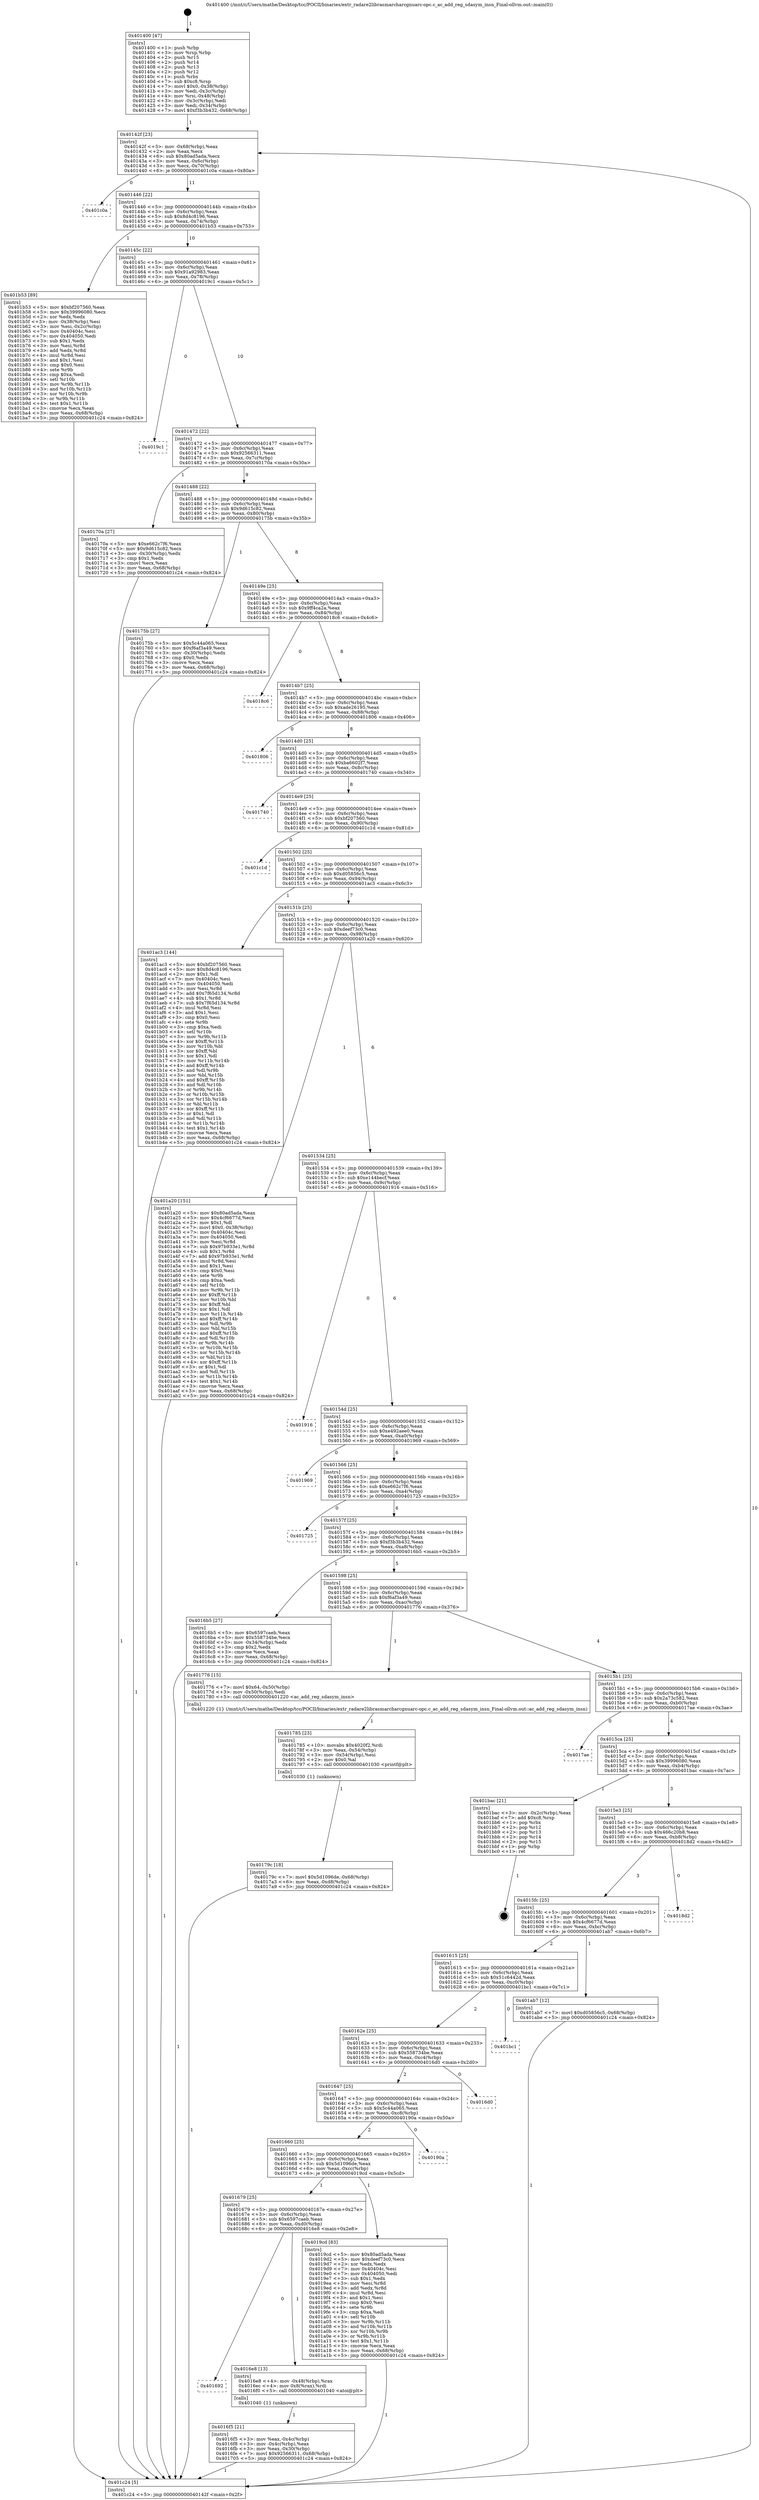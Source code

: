 digraph "0x401400" {
  label = "0x401400 (/mnt/c/Users/mathe/Desktop/tcc/POCII/binaries/extr_radare2librasmarcharcgnuarc-opc.c_ac_add_reg_sdasym_insn_Final-ollvm.out::main(0))"
  labelloc = "t"
  node[shape=record]

  Entry [label="",width=0.3,height=0.3,shape=circle,fillcolor=black,style=filled]
  "0x40142f" [label="{
     0x40142f [23]\l
     | [instrs]\l
     &nbsp;&nbsp;0x40142f \<+3\>: mov -0x68(%rbp),%eax\l
     &nbsp;&nbsp;0x401432 \<+2\>: mov %eax,%ecx\l
     &nbsp;&nbsp;0x401434 \<+6\>: sub $0x80ad5ada,%ecx\l
     &nbsp;&nbsp;0x40143a \<+3\>: mov %eax,-0x6c(%rbp)\l
     &nbsp;&nbsp;0x40143d \<+3\>: mov %ecx,-0x70(%rbp)\l
     &nbsp;&nbsp;0x401440 \<+6\>: je 0000000000401c0a \<main+0x80a\>\l
  }"]
  "0x401c0a" [label="{
     0x401c0a\l
  }", style=dashed]
  "0x401446" [label="{
     0x401446 [22]\l
     | [instrs]\l
     &nbsp;&nbsp;0x401446 \<+5\>: jmp 000000000040144b \<main+0x4b\>\l
     &nbsp;&nbsp;0x40144b \<+3\>: mov -0x6c(%rbp),%eax\l
     &nbsp;&nbsp;0x40144e \<+5\>: sub $0x8d4c8196,%eax\l
     &nbsp;&nbsp;0x401453 \<+3\>: mov %eax,-0x74(%rbp)\l
     &nbsp;&nbsp;0x401456 \<+6\>: je 0000000000401b53 \<main+0x753\>\l
  }"]
  Exit [label="",width=0.3,height=0.3,shape=circle,fillcolor=black,style=filled,peripheries=2]
  "0x401b53" [label="{
     0x401b53 [89]\l
     | [instrs]\l
     &nbsp;&nbsp;0x401b53 \<+5\>: mov $0xbf207560,%eax\l
     &nbsp;&nbsp;0x401b58 \<+5\>: mov $0x39996080,%ecx\l
     &nbsp;&nbsp;0x401b5d \<+2\>: xor %edx,%edx\l
     &nbsp;&nbsp;0x401b5f \<+3\>: mov -0x38(%rbp),%esi\l
     &nbsp;&nbsp;0x401b62 \<+3\>: mov %esi,-0x2c(%rbp)\l
     &nbsp;&nbsp;0x401b65 \<+7\>: mov 0x40404c,%esi\l
     &nbsp;&nbsp;0x401b6c \<+7\>: mov 0x404050,%edi\l
     &nbsp;&nbsp;0x401b73 \<+3\>: sub $0x1,%edx\l
     &nbsp;&nbsp;0x401b76 \<+3\>: mov %esi,%r8d\l
     &nbsp;&nbsp;0x401b79 \<+3\>: add %edx,%r8d\l
     &nbsp;&nbsp;0x401b7c \<+4\>: imul %r8d,%esi\l
     &nbsp;&nbsp;0x401b80 \<+3\>: and $0x1,%esi\l
     &nbsp;&nbsp;0x401b83 \<+3\>: cmp $0x0,%esi\l
     &nbsp;&nbsp;0x401b86 \<+4\>: sete %r9b\l
     &nbsp;&nbsp;0x401b8a \<+3\>: cmp $0xa,%edi\l
     &nbsp;&nbsp;0x401b8d \<+4\>: setl %r10b\l
     &nbsp;&nbsp;0x401b91 \<+3\>: mov %r9b,%r11b\l
     &nbsp;&nbsp;0x401b94 \<+3\>: and %r10b,%r11b\l
     &nbsp;&nbsp;0x401b97 \<+3\>: xor %r10b,%r9b\l
     &nbsp;&nbsp;0x401b9a \<+3\>: or %r9b,%r11b\l
     &nbsp;&nbsp;0x401b9d \<+4\>: test $0x1,%r11b\l
     &nbsp;&nbsp;0x401ba1 \<+3\>: cmovne %ecx,%eax\l
     &nbsp;&nbsp;0x401ba4 \<+3\>: mov %eax,-0x68(%rbp)\l
     &nbsp;&nbsp;0x401ba7 \<+5\>: jmp 0000000000401c24 \<main+0x824\>\l
  }"]
  "0x40145c" [label="{
     0x40145c [22]\l
     | [instrs]\l
     &nbsp;&nbsp;0x40145c \<+5\>: jmp 0000000000401461 \<main+0x61\>\l
     &nbsp;&nbsp;0x401461 \<+3\>: mov -0x6c(%rbp),%eax\l
     &nbsp;&nbsp;0x401464 \<+5\>: sub $0x91a92983,%eax\l
     &nbsp;&nbsp;0x401469 \<+3\>: mov %eax,-0x78(%rbp)\l
     &nbsp;&nbsp;0x40146c \<+6\>: je 00000000004019c1 \<main+0x5c1\>\l
  }"]
  "0x40179c" [label="{
     0x40179c [18]\l
     | [instrs]\l
     &nbsp;&nbsp;0x40179c \<+7\>: movl $0x5d1096de,-0x68(%rbp)\l
     &nbsp;&nbsp;0x4017a3 \<+6\>: mov %eax,-0xd8(%rbp)\l
     &nbsp;&nbsp;0x4017a9 \<+5\>: jmp 0000000000401c24 \<main+0x824\>\l
  }"]
  "0x4019c1" [label="{
     0x4019c1\l
  }", style=dashed]
  "0x401472" [label="{
     0x401472 [22]\l
     | [instrs]\l
     &nbsp;&nbsp;0x401472 \<+5\>: jmp 0000000000401477 \<main+0x77\>\l
     &nbsp;&nbsp;0x401477 \<+3\>: mov -0x6c(%rbp),%eax\l
     &nbsp;&nbsp;0x40147a \<+5\>: sub $0x92566311,%eax\l
     &nbsp;&nbsp;0x40147f \<+3\>: mov %eax,-0x7c(%rbp)\l
     &nbsp;&nbsp;0x401482 \<+6\>: je 000000000040170a \<main+0x30a\>\l
  }"]
  "0x401785" [label="{
     0x401785 [23]\l
     | [instrs]\l
     &nbsp;&nbsp;0x401785 \<+10\>: movabs $0x4020f2,%rdi\l
     &nbsp;&nbsp;0x40178f \<+3\>: mov %eax,-0x54(%rbp)\l
     &nbsp;&nbsp;0x401792 \<+3\>: mov -0x54(%rbp),%esi\l
     &nbsp;&nbsp;0x401795 \<+2\>: mov $0x0,%al\l
     &nbsp;&nbsp;0x401797 \<+5\>: call 0000000000401030 \<printf@plt\>\l
     | [calls]\l
     &nbsp;&nbsp;0x401030 \{1\} (unknown)\l
  }"]
  "0x40170a" [label="{
     0x40170a [27]\l
     | [instrs]\l
     &nbsp;&nbsp;0x40170a \<+5\>: mov $0xe662c7f6,%eax\l
     &nbsp;&nbsp;0x40170f \<+5\>: mov $0x9d615c82,%ecx\l
     &nbsp;&nbsp;0x401714 \<+3\>: mov -0x30(%rbp),%edx\l
     &nbsp;&nbsp;0x401717 \<+3\>: cmp $0x1,%edx\l
     &nbsp;&nbsp;0x40171a \<+3\>: cmovl %ecx,%eax\l
     &nbsp;&nbsp;0x40171d \<+3\>: mov %eax,-0x68(%rbp)\l
     &nbsp;&nbsp;0x401720 \<+5\>: jmp 0000000000401c24 \<main+0x824\>\l
  }"]
  "0x401488" [label="{
     0x401488 [22]\l
     | [instrs]\l
     &nbsp;&nbsp;0x401488 \<+5\>: jmp 000000000040148d \<main+0x8d\>\l
     &nbsp;&nbsp;0x40148d \<+3\>: mov -0x6c(%rbp),%eax\l
     &nbsp;&nbsp;0x401490 \<+5\>: sub $0x9d615c82,%eax\l
     &nbsp;&nbsp;0x401495 \<+3\>: mov %eax,-0x80(%rbp)\l
     &nbsp;&nbsp;0x401498 \<+6\>: je 000000000040175b \<main+0x35b\>\l
  }"]
  "0x4016f5" [label="{
     0x4016f5 [21]\l
     | [instrs]\l
     &nbsp;&nbsp;0x4016f5 \<+3\>: mov %eax,-0x4c(%rbp)\l
     &nbsp;&nbsp;0x4016f8 \<+3\>: mov -0x4c(%rbp),%eax\l
     &nbsp;&nbsp;0x4016fb \<+3\>: mov %eax,-0x30(%rbp)\l
     &nbsp;&nbsp;0x4016fe \<+7\>: movl $0x92566311,-0x68(%rbp)\l
     &nbsp;&nbsp;0x401705 \<+5\>: jmp 0000000000401c24 \<main+0x824\>\l
  }"]
  "0x40175b" [label="{
     0x40175b [27]\l
     | [instrs]\l
     &nbsp;&nbsp;0x40175b \<+5\>: mov $0x5c44a065,%eax\l
     &nbsp;&nbsp;0x401760 \<+5\>: mov $0xf6af3a49,%ecx\l
     &nbsp;&nbsp;0x401765 \<+3\>: mov -0x30(%rbp),%edx\l
     &nbsp;&nbsp;0x401768 \<+3\>: cmp $0x0,%edx\l
     &nbsp;&nbsp;0x40176b \<+3\>: cmove %ecx,%eax\l
     &nbsp;&nbsp;0x40176e \<+3\>: mov %eax,-0x68(%rbp)\l
     &nbsp;&nbsp;0x401771 \<+5\>: jmp 0000000000401c24 \<main+0x824\>\l
  }"]
  "0x40149e" [label="{
     0x40149e [25]\l
     | [instrs]\l
     &nbsp;&nbsp;0x40149e \<+5\>: jmp 00000000004014a3 \<main+0xa3\>\l
     &nbsp;&nbsp;0x4014a3 \<+3\>: mov -0x6c(%rbp),%eax\l
     &nbsp;&nbsp;0x4014a6 \<+5\>: sub $0x9ff4ca2a,%eax\l
     &nbsp;&nbsp;0x4014ab \<+6\>: mov %eax,-0x84(%rbp)\l
     &nbsp;&nbsp;0x4014b1 \<+6\>: je 00000000004018c6 \<main+0x4c6\>\l
  }"]
  "0x401692" [label="{
     0x401692\l
  }", style=dashed]
  "0x4018c6" [label="{
     0x4018c6\l
  }", style=dashed]
  "0x4014b7" [label="{
     0x4014b7 [25]\l
     | [instrs]\l
     &nbsp;&nbsp;0x4014b7 \<+5\>: jmp 00000000004014bc \<main+0xbc\>\l
     &nbsp;&nbsp;0x4014bc \<+3\>: mov -0x6c(%rbp),%eax\l
     &nbsp;&nbsp;0x4014bf \<+5\>: sub $0xade26195,%eax\l
     &nbsp;&nbsp;0x4014c4 \<+6\>: mov %eax,-0x88(%rbp)\l
     &nbsp;&nbsp;0x4014ca \<+6\>: je 0000000000401806 \<main+0x406\>\l
  }"]
  "0x4016e8" [label="{
     0x4016e8 [13]\l
     | [instrs]\l
     &nbsp;&nbsp;0x4016e8 \<+4\>: mov -0x48(%rbp),%rax\l
     &nbsp;&nbsp;0x4016ec \<+4\>: mov 0x8(%rax),%rdi\l
     &nbsp;&nbsp;0x4016f0 \<+5\>: call 0000000000401040 \<atoi@plt\>\l
     | [calls]\l
     &nbsp;&nbsp;0x401040 \{1\} (unknown)\l
  }"]
  "0x401806" [label="{
     0x401806\l
  }", style=dashed]
  "0x4014d0" [label="{
     0x4014d0 [25]\l
     | [instrs]\l
     &nbsp;&nbsp;0x4014d0 \<+5\>: jmp 00000000004014d5 \<main+0xd5\>\l
     &nbsp;&nbsp;0x4014d5 \<+3\>: mov -0x6c(%rbp),%eax\l
     &nbsp;&nbsp;0x4014d8 \<+5\>: sub $0xba6602f7,%eax\l
     &nbsp;&nbsp;0x4014dd \<+6\>: mov %eax,-0x8c(%rbp)\l
     &nbsp;&nbsp;0x4014e3 \<+6\>: je 0000000000401740 \<main+0x340\>\l
  }"]
  "0x401679" [label="{
     0x401679 [25]\l
     | [instrs]\l
     &nbsp;&nbsp;0x401679 \<+5\>: jmp 000000000040167e \<main+0x27e\>\l
     &nbsp;&nbsp;0x40167e \<+3\>: mov -0x6c(%rbp),%eax\l
     &nbsp;&nbsp;0x401681 \<+5\>: sub $0x6597caeb,%eax\l
     &nbsp;&nbsp;0x401686 \<+6\>: mov %eax,-0xd0(%rbp)\l
     &nbsp;&nbsp;0x40168c \<+6\>: je 00000000004016e8 \<main+0x2e8\>\l
  }"]
  "0x401740" [label="{
     0x401740\l
  }", style=dashed]
  "0x4014e9" [label="{
     0x4014e9 [25]\l
     | [instrs]\l
     &nbsp;&nbsp;0x4014e9 \<+5\>: jmp 00000000004014ee \<main+0xee\>\l
     &nbsp;&nbsp;0x4014ee \<+3\>: mov -0x6c(%rbp),%eax\l
     &nbsp;&nbsp;0x4014f1 \<+5\>: sub $0xbf207560,%eax\l
     &nbsp;&nbsp;0x4014f6 \<+6\>: mov %eax,-0x90(%rbp)\l
     &nbsp;&nbsp;0x4014fc \<+6\>: je 0000000000401c1d \<main+0x81d\>\l
  }"]
  "0x4019cd" [label="{
     0x4019cd [83]\l
     | [instrs]\l
     &nbsp;&nbsp;0x4019cd \<+5\>: mov $0x80ad5ada,%eax\l
     &nbsp;&nbsp;0x4019d2 \<+5\>: mov $0xdeef73c0,%ecx\l
     &nbsp;&nbsp;0x4019d7 \<+2\>: xor %edx,%edx\l
     &nbsp;&nbsp;0x4019d9 \<+7\>: mov 0x40404c,%esi\l
     &nbsp;&nbsp;0x4019e0 \<+7\>: mov 0x404050,%edi\l
     &nbsp;&nbsp;0x4019e7 \<+3\>: sub $0x1,%edx\l
     &nbsp;&nbsp;0x4019ea \<+3\>: mov %esi,%r8d\l
     &nbsp;&nbsp;0x4019ed \<+3\>: add %edx,%r8d\l
     &nbsp;&nbsp;0x4019f0 \<+4\>: imul %r8d,%esi\l
     &nbsp;&nbsp;0x4019f4 \<+3\>: and $0x1,%esi\l
     &nbsp;&nbsp;0x4019f7 \<+3\>: cmp $0x0,%esi\l
     &nbsp;&nbsp;0x4019fa \<+4\>: sete %r9b\l
     &nbsp;&nbsp;0x4019fe \<+3\>: cmp $0xa,%edi\l
     &nbsp;&nbsp;0x401a01 \<+4\>: setl %r10b\l
     &nbsp;&nbsp;0x401a05 \<+3\>: mov %r9b,%r11b\l
     &nbsp;&nbsp;0x401a08 \<+3\>: and %r10b,%r11b\l
     &nbsp;&nbsp;0x401a0b \<+3\>: xor %r10b,%r9b\l
     &nbsp;&nbsp;0x401a0e \<+3\>: or %r9b,%r11b\l
     &nbsp;&nbsp;0x401a11 \<+4\>: test $0x1,%r11b\l
     &nbsp;&nbsp;0x401a15 \<+3\>: cmovne %ecx,%eax\l
     &nbsp;&nbsp;0x401a18 \<+3\>: mov %eax,-0x68(%rbp)\l
     &nbsp;&nbsp;0x401a1b \<+5\>: jmp 0000000000401c24 \<main+0x824\>\l
  }"]
  "0x401c1d" [label="{
     0x401c1d\l
  }", style=dashed]
  "0x401502" [label="{
     0x401502 [25]\l
     | [instrs]\l
     &nbsp;&nbsp;0x401502 \<+5\>: jmp 0000000000401507 \<main+0x107\>\l
     &nbsp;&nbsp;0x401507 \<+3\>: mov -0x6c(%rbp),%eax\l
     &nbsp;&nbsp;0x40150a \<+5\>: sub $0xd05856c5,%eax\l
     &nbsp;&nbsp;0x40150f \<+6\>: mov %eax,-0x94(%rbp)\l
     &nbsp;&nbsp;0x401515 \<+6\>: je 0000000000401ac3 \<main+0x6c3\>\l
  }"]
  "0x401660" [label="{
     0x401660 [25]\l
     | [instrs]\l
     &nbsp;&nbsp;0x401660 \<+5\>: jmp 0000000000401665 \<main+0x265\>\l
     &nbsp;&nbsp;0x401665 \<+3\>: mov -0x6c(%rbp),%eax\l
     &nbsp;&nbsp;0x401668 \<+5\>: sub $0x5d1096de,%eax\l
     &nbsp;&nbsp;0x40166d \<+6\>: mov %eax,-0xcc(%rbp)\l
     &nbsp;&nbsp;0x401673 \<+6\>: je 00000000004019cd \<main+0x5cd\>\l
  }"]
  "0x401ac3" [label="{
     0x401ac3 [144]\l
     | [instrs]\l
     &nbsp;&nbsp;0x401ac3 \<+5\>: mov $0xbf207560,%eax\l
     &nbsp;&nbsp;0x401ac8 \<+5\>: mov $0x8d4c8196,%ecx\l
     &nbsp;&nbsp;0x401acd \<+2\>: mov $0x1,%dl\l
     &nbsp;&nbsp;0x401acf \<+7\>: mov 0x40404c,%esi\l
     &nbsp;&nbsp;0x401ad6 \<+7\>: mov 0x404050,%edi\l
     &nbsp;&nbsp;0x401add \<+3\>: mov %esi,%r8d\l
     &nbsp;&nbsp;0x401ae0 \<+7\>: add $0x7f65d134,%r8d\l
     &nbsp;&nbsp;0x401ae7 \<+4\>: sub $0x1,%r8d\l
     &nbsp;&nbsp;0x401aeb \<+7\>: sub $0x7f65d134,%r8d\l
     &nbsp;&nbsp;0x401af2 \<+4\>: imul %r8d,%esi\l
     &nbsp;&nbsp;0x401af6 \<+3\>: and $0x1,%esi\l
     &nbsp;&nbsp;0x401af9 \<+3\>: cmp $0x0,%esi\l
     &nbsp;&nbsp;0x401afc \<+4\>: sete %r9b\l
     &nbsp;&nbsp;0x401b00 \<+3\>: cmp $0xa,%edi\l
     &nbsp;&nbsp;0x401b03 \<+4\>: setl %r10b\l
     &nbsp;&nbsp;0x401b07 \<+3\>: mov %r9b,%r11b\l
     &nbsp;&nbsp;0x401b0a \<+4\>: xor $0xff,%r11b\l
     &nbsp;&nbsp;0x401b0e \<+3\>: mov %r10b,%bl\l
     &nbsp;&nbsp;0x401b11 \<+3\>: xor $0xff,%bl\l
     &nbsp;&nbsp;0x401b14 \<+3\>: xor $0x1,%dl\l
     &nbsp;&nbsp;0x401b17 \<+3\>: mov %r11b,%r14b\l
     &nbsp;&nbsp;0x401b1a \<+4\>: and $0xff,%r14b\l
     &nbsp;&nbsp;0x401b1e \<+3\>: and %dl,%r9b\l
     &nbsp;&nbsp;0x401b21 \<+3\>: mov %bl,%r15b\l
     &nbsp;&nbsp;0x401b24 \<+4\>: and $0xff,%r15b\l
     &nbsp;&nbsp;0x401b28 \<+3\>: and %dl,%r10b\l
     &nbsp;&nbsp;0x401b2b \<+3\>: or %r9b,%r14b\l
     &nbsp;&nbsp;0x401b2e \<+3\>: or %r10b,%r15b\l
     &nbsp;&nbsp;0x401b31 \<+3\>: xor %r15b,%r14b\l
     &nbsp;&nbsp;0x401b34 \<+3\>: or %bl,%r11b\l
     &nbsp;&nbsp;0x401b37 \<+4\>: xor $0xff,%r11b\l
     &nbsp;&nbsp;0x401b3b \<+3\>: or $0x1,%dl\l
     &nbsp;&nbsp;0x401b3e \<+3\>: and %dl,%r11b\l
     &nbsp;&nbsp;0x401b41 \<+3\>: or %r11b,%r14b\l
     &nbsp;&nbsp;0x401b44 \<+4\>: test $0x1,%r14b\l
     &nbsp;&nbsp;0x401b48 \<+3\>: cmovne %ecx,%eax\l
     &nbsp;&nbsp;0x401b4b \<+3\>: mov %eax,-0x68(%rbp)\l
     &nbsp;&nbsp;0x401b4e \<+5\>: jmp 0000000000401c24 \<main+0x824\>\l
  }"]
  "0x40151b" [label="{
     0x40151b [25]\l
     | [instrs]\l
     &nbsp;&nbsp;0x40151b \<+5\>: jmp 0000000000401520 \<main+0x120\>\l
     &nbsp;&nbsp;0x401520 \<+3\>: mov -0x6c(%rbp),%eax\l
     &nbsp;&nbsp;0x401523 \<+5\>: sub $0xdeef73c0,%eax\l
     &nbsp;&nbsp;0x401528 \<+6\>: mov %eax,-0x98(%rbp)\l
     &nbsp;&nbsp;0x40152e \<+6\>: je 0000000000401a20 \<main+0x620\>\l
  }"]
  "0x40190a" [label="{
     0x40190a\l
  }", style=dashed]
  "0x401a20" [label="{
     0x401a20 [151]\l
     | [instrs]\l
     &nbsp;&nbsp;0x401a20 \<+5\>: mov $0x80ad5ada,%eax\l
     &nbsp;&nbsp;0x401a25 \<+5\>: mov $0x4cf6677d,%ecx\l
     &nbsp;&nbsp;0x401a2a \<+2\>: mov $0x1,%dl\l
     &nbsp;&nbsp;0x401a2c \<+7\>: movl $0x0,-0x38(%rbp)\l
     &nbsp;&nbsp;0x401a33 \<+7\>: mov 0x40404c,%esi\l
     &nbsp;&nbsp;0x401a3a \<+7\>: mov 0x404050,%edi\l
     &nbsp;&nbsp;0x401a41 \<+3\>: mov %esi,%r8d\l
     &nbsp;&nbsp;0x401a44 \<+7\>: sub $0x97b933e1,%r8d\l
     &nbsp;&nbsp;0x401a4b \<+4\>: sub $0x1,%r8d\l
     &nbsp;&nbsp;0x401a4f \<+7\>: add $0x97b933e1,%r8d\l
     &nbsp;&nbsp;0x401a56 \<+4\>: imul %r8d,%esi\l
     &nbsp;&nbsp;0x401a5a \<+3\>: and $0x1,%esi\l
     &nbsp;&nbsp;0x401a5d \<+3\>: cmp $0x0,%esi\l
     &nbsp;&nbsp;0x401a60 \<+4\>: sete %r9b\l
     &nbsp;&nbsp;0x401a64 \<+3\>: cmp $0xa,%edi\l
     &nbsp;&nbsp;0x401a67 \<+4\>: setl %r10b\l
     &nbsp;&nbsp;0x401a6b \<+3\>: mov %r9b,%r11b\l
     &nbsp;&nbsp;0x401a6e \<+4\>: xor $0xff,%r11b\l
     &nbsp;&nbsp;0x401a72 \<+3\>: mov %r10b,%bl\l
     &nbsp;&nbsp;0x401a75 \<+3\>: xor $0xff,%bl\l
     &nbsp;&nbsp;0x401a78 \<+3\>: xor $0x1,%dl\l
     &nbsp;&nbsp;0x401a7b \<+3\>: mov %r11b,%r14b\l
     &nbsp;&nbsp;0x401a7e \<+4\>: and $0xff,%r14b\l
     &nbsp;&nbsp;0x401a82 \<+3\>: and %dl,%r9b\l
     &nbsp;&nbsp;0x401a85 \<+3\>: mov %bl,%r15b\l
     &nbsp;&nbsp;0x401a88 \<+4\>: and $0xff,%r15b\l
     &nbsp;&nbsp;0x401a8c \<+3\>: and %dl,%r10b\l
     &nbsp;&nbsp;0x401a8f \<+3\>: or %r9b,%r14b\l
     &nbsp;&nbsp;0x401a92 \<+3\>: or %r10b,%r15b\l
     &nbsp;&nbsp;0x401a95 \<+3\>: xor %r15b,%r14b\l
     &nbsp;&nbsp;0x401a98 \<+3\>: or %bl,%r11b\l
     &nbsp;&nbsp;0x401a9b \<+4\>: xor $0xff,%r11b\l
     &nbsp;&nbsp;0x401a9f \<+3\>: or $0x1,%dl\l
     &nbsp;&nbsp;0x401aa2 \<+3\>: and %dl,%r11b\l
     &nbsp;&nbsp;0x401aa5 \<+3\>: or %r11b,%r14b\l
     &nbsp;&nbsp;0x401aa8 \<+4\>: test $0x1,%r14b\l
     &nbsp;&nbsp;0x401aac \<+3\>: cmovne %ecx,%eax\l
     &nbsp;&nbsp;0x401aaf \<+3\>: mov %eax,-0x68(%rbp)\l
     &nbsp;&nbsp;0x401ab2 \<+5\>: jmp 0000000000401c24 \<main+0x824\>\l
  }"]
  "0x401534" [label="{
     0x401534 [25]\l
     | [instrs]\l
     &nbsp;&nbsp;0x401534 \<+5\>: jmp 0000000000401539 \<main+0x139\>\l
     &nbsp;&nbsp;0x401539 \<+3\>: mov -0x6c(%rbp),%eax\l
     &nbsp;&nbsp;0x40153c \<+5\>: sub $0xe144becf,%eax\l
     &nbsp;&nbsp;0x401541 \<+6\>: mov %eax,-0x9c(%rbp)\l
     &nbsp;&nbsp;0x401547 \<+6\>: je 0000000000401916 \<main+0x516\>\l
  }"]
  "0x401647" [label="{
     0x401647 [25]\l
     | [instrs]\l
     &nbsp;&nbsp;0x401647 \<+5\>: jmp 000000000040164c \<main+0x24c\>\l
     &nbsp;&nbsp;0x40164c \<+3\>: mov -0x6c(%rbp),%eax\l
     &nbsp;&nbsp;0x40164f \<+5\>: sub $0x5c44a065,%eax\l
     &nbsp;&nbsp;0x401654 \<+6\>: mov %eax,-0xc8(%rbp)\l
     &nbsp;&nbsp;0x40165a \<+6\>: je 000000000040190a \<main+0x50a\>\l
  }"]
  "0x401916" [label="{
     0x401916\l
  }", style=dashed]
  "0x40154d" [label="{
     0x40154d [25]\l
     | [instrs]\l
     &nbsp;&nbsp;0x40154d \<+5\>: jmp 0000000000401552 \<main+0x152\>\l
     &nbsp;&nbsp;0x401552 \<+3\>: mov -0x6c(%rbp),%eax\l
     &nbsp;&nbsp;0x401555 \<+5\>: sub $0xe492aee0,%eax\l
     &nbsp;&nbsp;0x40155a \<+6\>: mov %eax,-0xa0(%rbp)\l
     &nbsp;&nbsp;0x401560 \<+6\>: je 0000000000401969 \<main+0x569\>\l
  }"]
  "0x4016d0" [label="{
     0x4016d0\l
  }", style=dashed]
  "0x401969" [label="{
     0x401969\l
  }", style=dashed]
  "0x401566" [label="{
     0x401566 [25]\l
     | [instrs]\l
     &nbsp;&nbsp;0x401566 \<+5\>: jmp 000000000040156b \<main+0x16b\>\l
     &nbsp;&nbsp;0x40156b \<+3\>: mov -0x6c(%rbp),%eax\l
     &nbsp;&nbsp;0x40156e \<+5\>: sub $0xe662c7f6,%eax\l
     &nbsp;&nbsp;0x401573 \<+6\>: mov %eax,-0xa4(%rbp)\l
     &nbsp;&nbsp;0x401579 \<+6\>: je 0000000000401725 \<main+0x325\>\l
  }"]
  "0x40162e" [label="{
     0x40162e [25]\l
     | [instrs]\l
     &nbsp;&nbsp;0x40162e \<+5\>: jmp 0000000000401633 \<main+0x233\>\l
     &nbsp;&nbsp;0x401633 \<+3\>: mov -0x6c(%rbp),%eax\l
     &nbsp;&nbsp;0x401636 \<+5\>: sub $0x558734be,%eax\l
     &nbsp;&nbsp;0x40163b \<+6\>: mov %eax,-0xc4(%rbp)\l
     &nbsp;&nbsp;0x401641 \<+6\>: je 00000000004016d0 \<main+0x2d0\>\l
  }"]
  "0x401725" [label="{
     0x401725\l
  }", style=dashed]
  "0x40157f" [label="{
     0x40157f [25]\l
     | [instrs]\l
     &nbsp;&nbsp;0x40157f \<+5\>: jmp 0000000000401584 \<main+0x184\>\l
     &nbsp;&nbsp;0x401584 \<+3\>: mov -0x6c(%rbp),%eax\l
     &nbsp;&nbsp;0x401587 \<+5\>: sub $0xf3b3b432,%eax\l
     &nbsp;&nbsp;0x40158c \<+6\>: mov %eax,-0xa8(%rbp)\l
     &nbsp;&nbsp;0x401592 \<+6\>: je 00000000004016b5 \<main+0x2b5\>\l
  }"]
  "0x401bc1" [label="{
     0x401bc1\l
  }", style=dashed]
  "0x4016b5" [label="{
     0x4016b5 [27]\l
     | [instrs]\l
     &nbsp;&nbsp;0x4016b5 \<+5\>: mov $0x6597caeb,%eax\l
     &nbsp;&nbsp;0x4016ba \<+5\>: mov $0x558734be,%ecx\l
     &nbsp;&nbsp;0x4016bf \<+3\>: mov -0x34(%rbp),%edx\l
     &nbsp;&nbsp;0x4016c2 \<+3\>: cmp $0x2,%edx\l
     &nbsp;&nbsp;0x4016c5 \<+3\>: cmovne %ecx,%eax\l
     &nbsp;&nbsp;0x4016c8 \<+3\>: mov %eax,-0x68(%rbp)\l
     &nbsp;&nbsp;0x4016cb \<+5\>: jmp 0000000000401c24 \<main+0x824\>\l
  }"]
  "0x401598" [label="{
     0x401598 [25]\l
     | [instrs]\l
     &nbsp;&nbsp;0x401598 \<+5\>: jmp 000000000040159d \<main+0x19d\>\l
     &nbsp;&nbsp;0x40159d \<+3\>: mov -0x6c(%rbp),%eax\l
     &nbsp;&nbsp;0x4015a0 \<+5\>: sub $0xf6af3a49,%eax\l
     &nbsp;&nbsp;0x4015a5 \<+6\>: mov %eax,-0xac(%rbp)\l
     &nbsp;&nbsp;0x4015ab \<+6\>: je 0000000000401776 \<main+0x376\>\l
  }"]
  "0x401c24" [label="{
     0x401c24 [5]\l
     | [instrs]\l
     &nbsp;&nbsp;0x401c24 \<+5\>: jmp 000000000040142f \<main+0x2f\>\l
  }"]
  "0x401400" [label="{
     0x401400 [47]\l
     | [instrs]\l
     &nbsp;&nbsp;0x401400 \<+1\>: push %rbp\l
     &nbsp;&nbsp;0x401401 \<+3\>: mov %rsp,%rbp\l
     &nbsp;&nbsp;0x401404 \<+2\>: push %r15\l
     &nbsp;&nbsp;0x401406 \<+2\>: push %r14\l
     &nbsp;&nbsp;0x401408 \<+2\>: push %r13\l
     &nbsp;&nbsp;0x40140a \<+2\>: push %r12\l
     &nbsp;&nbsp;0x40140c \<+1\>: push %rbx\l
     &nbsp;&nbsp;0x40140d \<+7\>: sub $0xc8,%rsp\l
     &nbsp;&nbsp;0x401414 \<+7\>: movl $0x0,-0x38(%rbp)\l
     &nbsp;&nbsp;0x40141b \<+3\>: mov %edi,-0x3c(%rbp)\l
     &nbsp;&nbsp;0x40141e \<+4\>: mov %rsi,-0x48(%rbp)\l
     &nbsp;&nbsp;0x401422 \<+3\>: mov -0x3c(%rbp),%edi\l
     &nbsp;&nbsp;0x401425 \<+3\>: mov %edi,-0x34(%rbp)\l
     &nbsp;&nbsp;0x401428 \<+7\>: movl $0xf3b3b432,-0x68(%rbp)\l
  }"]
  "0x401615" [label="{
     0x401615 [25]\l
     | [instrs]\l
     &nbsp;&nbsp;0x401615 \<+5\>: jmp 000000000040161a \<main+0x21a\>\l
     &nbsp;&nbsp;0x40161a \<+3\>: mov -0x6c(%rbp),%eax\l
     &nbsp;&nbsp;0x40161d \<+5\>: sub $0x51c6442d,%eax\l
     &nbsp;&nbsp;0x401622 \<+6\>: mov %eax,-0xc0(%rbp)\l
     &nbsp;&nbsp;0x401628 \<+6\>: je 0000000000401bc1 \<main+0x7c1\>\l
  }"]
  "0x401776" [label="{
     0x401776 [15]\l
     | [instrs]\l
     &nbsp;&nbsp;0x401776 \<+7\>: movl $0x64,-0x50(%rbp)\l
     &nbsp;&nbsp;0x40177d \<+3\>: mov -0x50(%rbp),%edi\l
     &nbsp;&nbsp;0x401780 \<+5\>: call 0000000000401220 \<ac_add_reg_sdasym_insn\>\l
     | [calls]\l
     &nbsp;&nbsp;0x401220 \{1\} (/mnt/c/Users/mathe/Desktop/tcc/POCII/binaries/extr_radare2librasmarcharcgnuarc-opc.c_ac_add_reg_sdasym_insn_Final-ollvm.out::ac_add_reg_sdasym_insn)\l
  }"]
  "0x4015b1" [label="{
     0x4015b1 [25]\l
     | [instrs]\l
     &nbsp;&nbsp;0x4015b1 \<+5\>: jmp 00000000004015b6 \<main+0x1b6\>\l
     &nbsp;&nbsp;0x4015b6 \<+3\>: mov -0x6c(%rbp),%eax\l
     &nbsp;&nbsp;0x4015b9 \<+5\>: sub $0x2a73c582,%eax\l
     &nbsp;&nbsp;0x4015be \<+6\>: mov %eax,-0xb0(%rbp)\l
     &nbsp;&nbsp;0x4015c4 \<+6\>: je 00000000004017ae \<main+0x3ae\>\l
  }"]
  "0x401ab7" [label="{
     0x401ab7 [12]\l
     | [instrs]\l
     &nbsp;&nbsp;0x401ab7 \<+7\>: movl $0xd05856c5,-0x68(%rbp)\l
     &nbsp;&nbsp;0x401abe \<+5\>: jmp 0000000000401c24 \<main+0x824\>\l
  }"]
  "0x4017ae" [label="{
     0x4017ae\l
  }", style=dashed]
  "0x4015ca" [label="{
     0x4015ca [25]\l
     | [instrs]\l
     &nbsp;&nbsp;0x4015ca \<+5\>: jmp 00000000004015cf \<main+0x1cf\>\l
     &nbsp;&nbsp;0x4015cf \<+3\>: mov -0x6c(%rbp),%eax\l
     &nbsp;&nbsp;0x4015d2 \<+5\>: sub $0x39996080,%eax\l
     &nbsp;&nbsp;0x4015d7 \<+6\>: mov %eax,-0xb4(%rbp)\l
     &nbsp;&nbsp;0x4015dd \<+6\>: je 0000000000401bac \<main+0x7ac\>\l
  }"]
  "0x4015fc" [label="{
     0x4015fc [25]\l
     | [instrs]\l
     &nbsp;&nbsp;0x4015fc \<+5\>: jmp 0000000000401601 \<main+0x201\>\l
     &nbsp;&nbsp;0x401601 \<+3\>: mov -0x6c(%rbp),%eax\l
     &nbsp;&nbsp;0x401604 \<+5\>: sub $0x4cf6677d,%eax\l
     &nbsp;&nbsp;0x401609 \<+6\>: mov %eax,-0xbc(%rbp)\l
     &nbsp;&nbsp;0x40160f \<+6\>: je 0000000000401ab7 \<main+0x6b7\>\l
  }"]
  "0x401bac" [label="{
     0x401bac [21]\l
     | [instrs]\l
     &nbsp;&nbsp;0x401bac \<+3\>: mov -0x2c(%rbp),%eax\l
     &nbsp;&nbsp;0x401baf \<+7\>: add $0xc8,%rsp\l
     &nbsp;&nbsp;0x401bb6 \<+1\>: pop %rbx\l
     &nbsp;&nbsp;0x401bb7 \<+2\>: pop %r12\l
     &nbsp;&nbsp;0x401bb9 \<+2\>: pop %r13\l
     &nbsp;&nbsp;0x401bbb \<+2\>: pop %r14\l
     &nbsp;&nbsp;0x401bbd \<+2\>: pop %r15\l
     &nbsp;&nbsp;0x401bbf \<+1\>: pop %rbp\l
     &nbsp;&nbsp;0x401bc0 \<+1\>: ret\l
  }"]
  "0x4015e3" [label="{
     0x4015e3 [25]\l
     | [instrs]\l
     &nbsp;&nbsp;0x4015e3 \<+5\>: jmp 00000000004015e8 \<main+0x1e8\>\l
     &nbsp;&nbsp;0x4015e8 \<+3\>: mov -0x6c(%rbp),%eax\l
     &nbsp;&nbsp;0x4015eb \<+5\>: sub $0x466c20b8,%eax\l
     &nbsp;&nbsp;0x4015f0 \<+6\>: mov %eax,-0xb8(%rbp)\l
     &nbsp;&nbsp;0x4015f6 \<+6\>: je 00000000004018d2 \<main+0x4d2\>\l
  }"]
  "0x4018d2" [label="{
     0x4018d2\l
  }", style=dashed]
  Entry -> "0x401400" [label=" 1"]
  "0x40142f" -> "0x401c0a" [label=" 0"]
  "0x40142f" -> "0x401446" [label=" 11"]
  "0x401bac" -> Exit [label=" 1"]
  "0x401446" -> "0x401b53" [label=" 1"]
  "0x401446" -> "0x40145c" [label=" 10"]
  "0x401b53" -> "0x401c24" [label=" 1"]
  "0x40145c" -> "0x4019c1" [label=" 0"]
  "0x40145c" -> "0x401472" [label=" 10"]
  "0x401ac3" -> "0x401c24" [label=" 1"]
  "0x401472" -> "0x40170a" [label=" 1"]
  "0x401472" -> "0x401488" [label=" 9"]
  "0x401ab7" -> "0x401c24" [label=" 1"]
  "0x401488" -> "0x40175b" [label=" 1"]
  "0x401488" -> "0x40149e" [label=" 8"]
  "0x401a20" -> "0x401c24" [label=" 1"]
  "0x40149e" -> "0x4018c6" [label=" 0"]
  "0x40149e" -> "0x4014b7" [label=" 8"]
  "0x4019cd" -> "0x401c24" [label=" 1"]
  "0x4014b7" -> "0x401806" [label=" 0"]
  "0x4014b7" -> "0x4014d0" [label=" 8"]
  "0x40179c" -> "0x401c24" [label=" 1"]
  "0x4014d0" -> "0x401740" [label=" 0"]
  "0x4014d0" -> "0x4014e9" [label=" 8"]
  "0x401776" -> "0x401785" [label=" 1"]
  "0x4014e9" -> "0x401c1d" [label=" 0"]
  "0x4014e9" -> "0x401502" [label=" 8"]
  "0x40175b" -> "0x401c24" [label=" 1"]
  "0x401502" -> "0x401ac3" [label=" 1"]
  "0x401502" -> "0x40151b" [label=" 7"]
  "0x4016f5" -> "0x401c24" [label=" 1"]
  "0x40151b" -> "0x401a20" [label=" 1"]
  "0x40151b" -> "0x401534" [label=" 6"]
  "0x4016e8" -> "0x4016f5" [label=" 1"]
  "0x401534" -> "0x401916" [label=" 0"]
  "0x401534" -> "0x40154d" [label=" 6"]
  "0x401679" -> "0x4016e8" [label=" 1"]
  "0x40154d" -> "0x401969" [label=" 0"]
  "0x40154d" -> "0x401566" [label=" 6"]
  "0x401785" -> "0x40179c" [label=" 1"]
  "0x401566" -> "0x401725" [label=" 0"]
  "0x401566" -> "0x40157f" [label=" 6"]
  "0x401660" -> "0x4019cd" [label=" 1"]
  "0x40157f" -> "0x4016b5" [label=" 1"]
  "0x40157f" -> "0x401598" [label=" 5"]
  "0x4016b5" -> "0x401c24" [label=" 1"]
  "0x401400" -> "0x40142f" [label=" 1"]
  "0x401c24" -> "0x40142f" [label=" 10"]
  "0x40170a" -> "0x401c24" [label=" 1"]
  "0x401598" -> "0x401776" [label=" 1"]
  "0x401598" -> "0x4015b1" [label=" 4"]
  "0x401647" -> "0x40190a" [label=" 0"]
  "0x4015b1" -> "0x4017ae" [label=" 0"]
  "0x4015b1" -> "0x4015ca" [label=" 4"]
  "0x401679" -> "0x401692" [label=" 0"]
  "0x4015ca" -> "0x401bac" [label=" 1"]
  "0x4015ca" -> "0x4015e3" [label=" 3"]
  "0x40162e" -> "0x4016d0" [label=" 0"]
  "0x4015e3" -> "0x4018d2" [label=" 0"]
  "0x4015e3" -> "0x4015fc" [label=" 3"]
  "0x40162e" -> "0x401647" [label=" 2"]
  "0x4015fc" -> "0x401ab7" [label=" 1"]
  "0x4015fc" -> "0x401615" [label=" 2"]
  "0x401647" -> "0x401660" [label=" 2"]
  "0x401615" -> "0x401bc1" [label=" 0"]
  "0x401615" -> "0x40162e" [label=" 2"]
  "0x401660" -> "0x401679" [label=" 1"]
}
